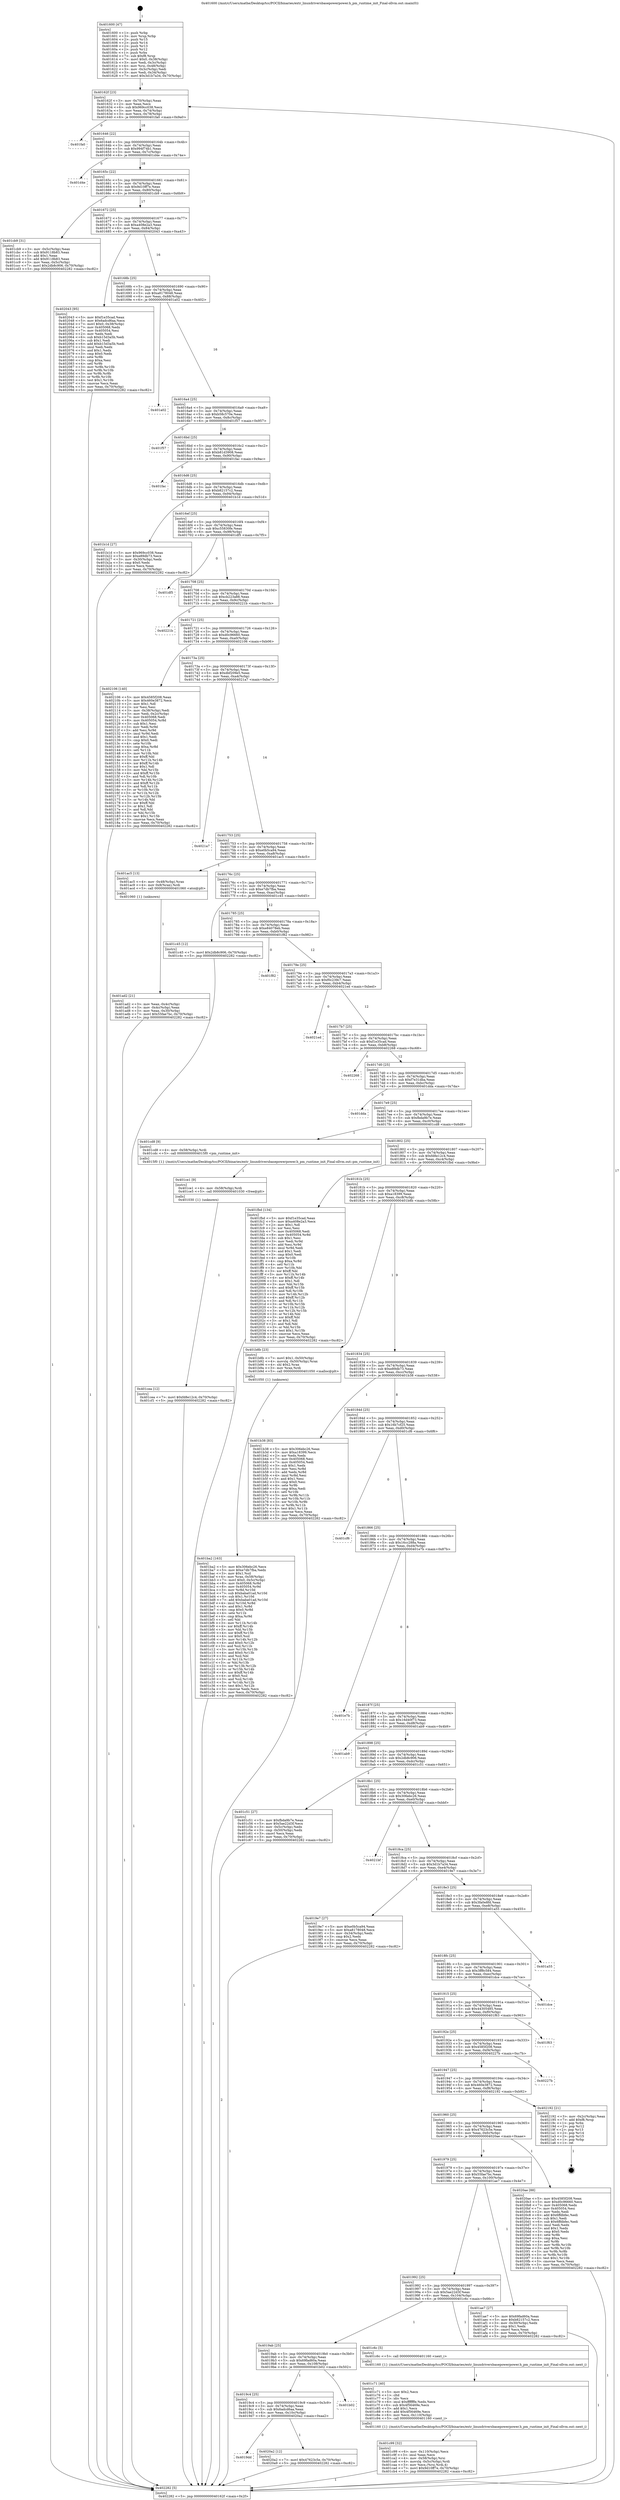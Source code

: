 digraph "0x401600" {
  label = "0x401600 (/mnt/c/Users/mathe/Desktop/tcc/POCII/binaries/extr_linuxdriversbasepowerpower.h_pm_runtime_init_Final-ollvm.out::main(0))"
  labelloc = "t"
  node[shape=record]

  Entry [label="",width=0.3,height=0.3,shape=circle,fillcolor=black,style=filled]
  "0x40162f" [label="{
     0x40162f [23]\l
     | [instrs]\l
     &nbsp;&nbsp;0x40162f \<+3\>: mov -0x70(%rbp),%eax\l
     &nbsp;&nbsp;0x401632 \<+2\>: mov %eax,%ecx\l
     &nbsp;&nbsp;0x401634 \<+6\>: sub $0x969cc038,%ecx\l
     &nbsp;&nbsp;0x40163a \<+3\>: mov %eax,-0x74(%rbp)\l
     &nbsp;&nbsp;0x40163d \<+3\>: mov %ecx,-0x78(%rbp)\l
     &nbsp;&nbsp;0x401640 \<+6\>: je 0000000000401fa0 \<main+0x9a0\>\l
  }"]
  "0x401fa0" [label="{
     0x401fa0\l
  }", style=dashed]
  "0x401646" [label="{
     0x401646 [22]\l
     | [instrs]\l
     &nbsp;&nbsp;0x401646 \<+5\>: jmp 000000000040164b \<main+0x4b\>\l
     &nbsp;&nbsp;0x40164b \<+3\>: mov -0x74(%rbp),%eax\l
     &nbsp;&nbsp;0x40164e \<+5\>: sub $0x994f74b1,%eax\l
     &nbsp;&nbsp;0x401653 \<+3\>: mov %eax,-0x7c(%rbp)\l
     &nbsp;&nbsp;0x401656 \<+6\>: je 0000000000401d4e \<main+0x74e\>\l
  }"]
  Exit [label="",width=0.3,height=0.3,shape=circle,fillcolor=black,style=filled,peripheries=2]
  "0x401d4e" [label="{
     0x401d4e\l
  }", style=dashed]
  "0x40165c" [label="{
     0x40165c [22]\l
     | [instrs]\l
     &nbsp;&nbsp;0x40165c \<+5\>: jmp 0000000000401661 \<main+0x61\>\l
     &nbsp;&nbsp;0x401661 \<+3\>: mov -0x74(%rbp),%eax\l
     &nbsp;&nbsp;0x401664 \<+5\>: sub $0x9d10ff7e,%eax\l
     &nbsp;&nbsp;0x401669 \<+3\>: mov %eax,-0x80(%rbp)\l
     &nbsp;&nbsp;0x40166c \<+6\>: je 0000000000401cb9 \<main+0x6b9\>\l
  }"]
  "0x4019dd" [label="{
     0x4019dd\l
  }", style=dashed]
  "0x401cb9" [label="{
     0x401cb9 [31]\l
     | [instrs]\l
     &nbsp;&nbsp;0x401cb9 \<+3\>: mov -0x5c(%rbp),%eax\l
     &nbsp;&nbsp;0x401cbc \<+5\>: sub $0x9118b83,%eax\l
     &nbsp;&nbsp;0x401cc1 \<+3\>: add $0x1,%eax\l
     &nbsp;&nbsp;0x401cc4 \<+5\>: add $0x9118b83,%eax\l
     &nbsp;&nbsp;0x401cc9 \<+3\>: mov %eax,-0x5c(%rbp)\l
     &nbsp;&nbsp;0x401ccc \<+7\>: movl $0x2db8c906,-0x70(%rbp)\l
     &nbsp;&nbsp;0x401cd3 \<+5\>: jmp 0000000000402282 \<main+0xc82\>\l
  }"]
  "0x401672" [label="{
     0x401672 [25]\l
     | [instrs]\l
     &nbsp;&nbsp;0x401672 \<+5\>: jmp 0000000000401677 \<main+0x77\>\l
     &nbsp;&nbsp;0x401677 \<+3\>: mov -0x74(%rbp),%eax\l
     &nbsp;&nbsp;0x40167a \<+5\>: sub $0xa408e2a3,%eax\l
     &nbsp;&nbsp;0x40167f \<+6\>: mov %eax,-0x84(%rbp)\l
     &nbsp;&nbsp;0x401685 \<+6\>: je 0000000000402043 \<main+0xa43\>\l
  }"]
  "0x4020a2" [label="{
     0x4020a2 [12]\l
     | [instrs]\l
     &nbsp;&nbsp;0x4020a2 \<+7\>: movl $0x47623c5e,-0x70(%rbp)\l
     &nbsp;&nbsp;0x4020a9 \<+5\>: jmp 0000000000402282 \<main+0xc82\>\l
  }"]
  "0x402043" [label="{
     0x402043 [95]\l
     | [instrs]\l
     &nbsp;&nbsp;0x402043 \<+5\>: mov $0xf1e35cad,%eax\l
     &nbsp;&nbsp;0x402048 \<+5\>: mov $0x6adcd6aa,%ecx\l
     &nbsp;&nbsp;0x40204d \<+7\>: movl $0x0,-0x38(%rbp)\l
     &nbsp;&nbsp;0x402054 \<+7\>: mov 0x405068,%edx\l
     &nbsp;&nbsp;0x40205b \<+7\>: mov 0x405054,%esi\l
     &nbsp;&nbsp;0x402062 \<+2\>: mov %edx,%edi\l
     &nbsp;&nbsp;0x402064 \<+6\>: sub $0xb15d3a5b,%edi\l
     &nbsp;&nbsp;0x40206a \<+3\>: sub $0x1,%edi\l
     &nbsp;&nbsp;0x40206d \<+6\>: add $0xb15d3a5b,%edi\l
     &nbsp;&nbsp;0x402073 \<+3\>: imul %edi,%edx\l
     &nbsp;&nbsp;0x402076 \<+3\>: and $0x1,%edx\l
     &nbsp;&nbsp;0x402079 \<+3\>: cmp $0x0,%edx\l
     &nbsp;&nbsp;0x40207c \<+4\>: sete %r8b\l
     &nbsp;&nbsp;0x402080 \<+3\>: cmp $0xa,%esi\l
     &nbsp;&nbsp;0x402083 \<+4\>: setl %r9b\l
     &nbsp;&nbsp;0x402087 \<+3\>: mov %r8b,%r10b\l
     &nbsp;&nbsp;0x40208a \<+3\>: and %r9b,%r10b\l
     &nbsp;&nbsp;0x40208d \<+3\>: xor %r9b,%r8b\l
     &nbsp;&nbsp;0x402090 \<+3\>: or %r8b,%r10b\l
     &nbsp;&nbsp;0x402093 \<+4\>: test $0x1,%r10b\l
     &nbsp;&nbsp;0x402097 \<+3\>: cmovne %ecx,%eax\l
     &nbsp;&nbsp;0x40209a \<+3\>: mov %eax,-0x70(%rbp)\l
     &nbsp;&nbsp;0x40209d \<+5\>: jmp 0000000000402282 \<main+0xc82\>\l
  }"]
  "0x40168b" [label="{
     0x40168b [25]\l
     | [instrs]\l
     &nbsp;&nbsp;0x40168b \<+5\>: jmp 0000000000401690 \<main+0x90\>\l
     &nbsp;&nbsp;0x401690 \<+3\>: mov -0x74(%rbp),%eax\l
     &nbsp;&nbsp;0x401693 \<+5\>: sub $0xa8178048,%eax\l
     &nbsp;&nbsp;0x401698 \<+6\>: mov %eax,-0x88(%rbp)\l
     &nbsp;&nbsp;0x40169e \<+6\>: je 0000000000401a02 \<main+0x402\>\l
  }"]
  "0x4019c4" [label="{
     0x4019c4 [25]\l
     | [instrs]\l
     &nbsp;&nbsp;0x4019c4 \<+5\>: jmp 00000000004019c9 \<main+0x3c9\>\l
     &nbsp;&nbsp;0x4019c9 \<+3\>: mov -0x74(%rbp),%eax\l
     &nbsp;&nbsp;0x4019cc \<+5\>: sub $0x6adcd6aa,%eax\l
     &nbsp;&nbsp;0x4019d1 \<+6\>: mov %eax,-0x10c(%rbp)\l
     &nbsp;&nbsp;0x4019d7 \<+6\>: je 00000000004020a2 \<main+0xaa2\>\l
  }"]
  "0x401a02" [label="{
     0x401a02\l
  }", style=dashed]
  "0x4016a4" [label="{
     0x4016a4 [25]\l
     | [instrs]\l
     &nbsp;&nbsp;0x4016a4 \<+5\>: jmp 00000000004016a9 \<main+0xa9\>\l
     &nbsp;&nbsp;0x4016a9 \<+3\>: mov -0x74(%rbp),%eax\l
     &nbsp;&nbsp;0x4016ac \<+5\>: sub $0xb58c570e,%eax\l
     &nbsp;&nbsp;0x4016b1 \<+6\>: mov %eax,-0x8c(%rbp)\l
     &nbsp;&nbsp;0x4016b7 \<+6\>: je 0000000000401f57 \<main+0x957\>\l
  }"]
  "0x401b02" [label="{
     0x401b02\l
  }", style=dashed]
  "0x401f57" [label="{
     0x401f57\l
  }", style=dashed]
  "0x4016bd" [label="{
     0x4016bd [25]\l
     | [instrs]\l
     &nbsp;&nbsp;0x4016bd \<+5\>: jmp 00000000004016c2 \<main+0xc2\>\l
     &nbsp;&nbsp;0x4016c2 \<+3\>: mov -0x74(%rbp),%eax\l
     &nbsp;&nbsp;0x4016c5 \<+5\>: sub $0xb81d3908,%eax\l
     &nbsp;&nbsp;0x4016ca \<+6\>: mov %eax,-0x90(%rbp)\l
     &nbsp;&nbsp;0x4016d0 \<+6\>: je 0000000000401fac \<main+0x9ac\>\l
  }"]
  "0x401cea" [label="{
     0x401cea [12]\l
     | [instrs]\l
     &nbsp;&nbsp;0x401cea \<+7\>: movl $0xfd8e12c4,-0x70(%rbp)\l
     &nbsp;&nbsp;0x401cf1 \<+5\>: jmp 0000000000402282 \<main+0xc82\>\l
  }"]
  "0x401fac" [label="{
     0x401fac\l
  }", style=dashed]
  "0x4016d6" [label="{
     0x4016d6 [25]\l
     | [instrs]\l
     &nbsp;&nbsp;0x4016d6 \<+5\>: jmp 00000000004016db \<main+0xdb\>\l
     &nbsp;&nbsp;0x4016db \<+3\>: mov -0x74(%rbp),%eax\l
     &nbsp;&nbsp;0x4016de \<+5\>: sub $0xb82157c2,%eax\l
     &nbsp;&nbsp;0x4016e3 \<+6\>: mov %eax,-0x94(%rbp)\l
     &nbsp;&nbsp;0x4016e9 \<+6\>: je 0000000000401b1d \<main+0x51d\>\l
  }"]
  "0x401ce1" [label="{
     0x401ce1 [9]\l
     | [instrs]\l
     &nbsp;&nbsp;0x401ce1 \<+4\>: mov -0x58(%rbp),%rdi\l
     &nbsp;&nbsp;0x401ce5 \<+5\>: call 0000000000401030 \<free@plt\>\l
     | [calls]\l
     &nbsp;&nbsp;0x401030 \{1\} (unknown)\l
  }"]
  "0x401b1d" [label="{
     0x401b1d [27]\l
     | [instrs]\l
     &nbsp;&nbsp;0x401b1d \<+5\>: mov $0x969cc038,%eax\l
     &nbsp;&nbsp;0x401b22 \<+5\>: mov $0xe89db73,%ecx\l
     &nbsp;&nbsp;0x401b27 \<+3\>: mov -0x30(%rbp),%edx\l
     &nbsp;&nbsp;0x401b2a \<+3\>: cmp $0x0,%edx\l
     &nbsp;&nbsp;0x401b2d \<+3\>: cmove %ecx,%eax\l
     &nbsp;&nbsp;0x401b30 \<+3\>: mov %eax,-0x70(%rbp)\l
     &nbsp;&nbsp;0x401b33 \<+5\>: jmp 0000000000402282 \<main+0xc82\>\l
  }"]
  "0x4016ef" [label="{
     0x4016ef [25]\l
     | [instrs]\l
     &nbsp;&nbsp;0x4016ef \<+5\>: jmp 00000000004016f4 \<main+0xf4\>\l
     &nbsp;&nbsp;0x4016f4 \<+3\>: mov -0x74(%rbp),%eax\l
     &nbsp;&nbsp;0x4016f7 \<+5\>: sub $0xc55830fe,%eax\l
     &nbsp;&nbsp;0x4016fc \<+6\>: mov %eax,-0x98(%rbp)\l
     &nbsp;&nbsp;0x401702 \<+6\>: je 0000000000401df5 \<main+0x7f5\>\l
  }"]
  "0x401c99" [label="{
     0x401c99 [32]\l
     | [instrs]\l
     &nbsp;&nbsp;0x401c99 \<+6\>: mov -0x110(%rbp),%ecx\l
     &nbsp;&nbsp;0x401c9f \<+3\>: imul %eax,%ecx\l
     &nbsp;&nbsp;0x401ca2 \<+4\>: mov -0x58(%rbp),%rsi\l
     &nbsp;&nbsp;0x401ca6 \<+4\>: movslq -0x5c(%rbp),%rdi\l
     &nbsp;&nbsp;0x401caa \<+3\>: mov %ecx,(%rsi,%rdi,4)\l
     &nbsp;&nbsp;0x401cad \<+7\>: movl $0x9d10ff7e,-0x70(%rbp)\l
     &nbsp;&nbsp;0x401cb4 \<+5\>: jmp 0000000000402282 \<main+0xc82\>\l
  }"]
  "0x401df5" [label="{
     0x401df5\l
  }", style=dashed]
  "0x401708" [label="{
     0x401708 [25]\l
     | [instrs]\l
     &nbsp;&nbsp;0x401708 \<+5\>: jmp 000000000040170d \<main+0x10d\>\l
     &nbsp;&nbsp;0x40170d \<+3\>: mov -0x74(%rbp),%eax\l
     &nbsp;&nbsp;0x401710 \<+5\>: sub $0xcb223a88,%eax\l
     &nbsp;&nbsp;0x401715 \<+6\>: mov %eax,-0x9c(%rbp)\l
     &nbsp;&nbsp;0x40171b \<+6\>: je 000000000040221b \<main+0xc1b\>\l
  }"]
  "0x401c71" [label="{
     0x401c71 [40]\l
     | [instrs]\l
     &nbsp;&nbsp;0x401c71 \<+5\>: mov $0x2,%ecx\l
     &nbsp;&nbsp;0x401c76 \<+1\>: cltd\l
     &nbsp;&nbsp;0x401c77 \<+2\>: idiv %ecx\l
     &nbsp;&nbsp;0x401c79 \<+6\>: imul $0xfffffffe,%edx,%ecx\l
     &nbsp;&nbsp;0x401c7f \<+6\>: sub $0x4f56469e,%ecx\l
     &nbsp;&nbsp;0x401c85 \<+3\>: add $0x1,%ecx\l
     &nbsp;&nbsp;0x401c88 \<+6\>: add $0x4f56469e,%ecx\l
     &nbsp;&nbsp;0x401c8e \<+6\>: mov %ecx,-0x110(%rbp)\l
     &nbsp;&nbsp;0x401c94 \<+5\>: call 0000000000401160 \<next_i\>\l
     | [calls]\l
     &nbsp;&nbsp;0x401160 \{1\} (/mnt/c/Users/mathe/Desktop/tcc/POCII/binaries/extr_linuxdriversbasepowerpower.h_pm_runtime_init_Final-ollvm.out::next_i)\l
  }"]
  "0x40221b" [label="{
     0x40221b\l
  }", style=dashed]
  "0x401721" [label="{
     0x401721 [25]\l
     | [instrs]\l
     &nbsp;&nbsp;0x401721 \<+5\>: jmp 0000000000401726 \<main+0x126\>\l
     &nbsp;&nbsp;0x401726 \<+3\>: mov -0x74(%rbp),%eax\l
     &nbsp;&nbsp;0x401729 \<+5\>: sub $0xd0c96660,%eax\l
     &nbsp;&nbsp;0x40172e \<+6\>: mov %eax,-0xa0(%rbp)\l
     &nbsp;&nbsp;0x401734 \<+6\>: je 0000000000402106 \<main+0xb06\>\l
  }"]
  "0x4019ab" [label="{
     0x4019ab [25]\l
     | [instrs]\l
     &nbsp;&nbsp;0x4019ab \<+5\>: jmp 00000000004019b0 \<main+0x3b0\>\l
     &nbsp;&nbsp;0x4019b0 \<+3\>: mov -0x74(%rbp),%eax\l
     &nbsp;&nbsp;0x4019b3 \<+5\>: sub $0x69fad60a,%eax\l
     &nbsp;&nbsp;0x4019b8 \<+6\>: mov %eax,-0x108(%rbp)\l
     &nbsp;&nbsp;0x4019be \<+6\>: je 0000000000401b02 \<main+0x502\>\l
  }"]
  "0x402106" [label="{
     0x402106 [140]\l
     | [instrs]\l
     &nbsp;&nbsp;0x402106 \<+5\>: mov $0x4585f208,%eax\l
     &nbsp;&nbsp;0x40210b \<+5\>: mov $0x460e3872,%ecx\l
     &nbsp;&nbsp;0x402110 \<+2\>: mov $0x1,%dl\l
     &nbsp;&nbsp;0x402112 \<+2\>: xor %esi,%esi\l
     &nbsp;&nbsp;0x402114 \<+3\>: mov -0x38(%rbp),%edi\l
     &nbsp;&nbsp;0x402117 \<+3\>: mov %edi,-0x2c(%rbp)\l
     &nbsp;&nbsp;0x40211a \<+7\>: mov 0x405068,%edi\l
     &nbsp;&nbsp;0x402121 \<+8\>: mov 0x405054,%r8d\l
     &nbsp;&nbsp;0x402129 \<+3\>: sub $0x1,%esi\l
     &nbsp;&nbsp;0x40212c \<+3\>: mov %edi,%r9d\l
     &nbsp;&nbsp;0x40212f \<+3\>: add %esi,%r9d\l
     &nbsp;&nbsp;0x402132 \<+4\>: imul %r9d,%edi\l
     &nbsp;&nbsp;0x402136 \<+3\>: and $0x1,%edi\l
     &nbsp;&nbsp;0x402139 \<+3\>: cmp $0x0,%edi\l
     &nbsp;&nbsp;0x40213c \<+4\>: sete %r10b\l
     &nbsp;&nbsp;0x402140 \<+4\>: cmp $0xa,%r8d\l
     &nbsp;&nbsp;0x402144 \<+4\>: setl %r11b\l
     &nbsp;&nbsp;0x402148 \<+3\>: mov %r10b,%bl\l
     &nbsp;&nbsp;0x40214b \<+3\>: xor $0xff,%bl\l
     &nbsp;&nbsp;0x40214e \<+3\>: mov %r11b,%r14b\l
     &nbsp;&nbsp;0x402151 \<+4\>: xor $0xff,%r14b\l
     &nbsp;&nbsp;0x402155 \<+3\>: xor $0x1,%dl\l
     &nbsp;&nbsp;0x402158 \<+3\>: mov %bl,%r15b\l
     &nbsp;&nbsp;0x40215b \<+4\>: and $0xff,%r15b\l
     &nbsp;&nbsp;0x40215f \<+3\>: and %dl,%r10b\l
     &nbsp;&nbsp;0x402162 \<+3\>: mov %r14b,%r12b\l
     &nbsp;&nbsp;0x402165 \<+4\>: and $0xff,%r12b\l
     &nbsp;&nbsp;0x402169 \<+3\>: and %dl,%r11b\l
     &nbsp;&nbsp;0x40216c \<+3\>: or %r10b,%r15b\l
     &nbsp;&nbsp;0x40216f \<+3\>: or %r11b,%r12b\l
     &nbsp;&nbsp;0x402172 \<+3\>: xor %r12b,%r15b\l
     &nbsp;&nbsp;0x402175 \<+3\>: or %r14b,%bl\l
     &nbsp;&nbsp;0x402178 \<+3\>: xor $0xff,%bl\l
     &nbsp;&nbsp;0x40217b \<+3\>: or $0x1,%dl\l
     &nbsp;&nbsp;0x40217e \<+2\>: and %dl,%bl\l
     &nbsp;&nbsp;0x402180 \<+3\>: or %bl,%r15b\l
     &nbsp;&nbsp;0x402183 \<+4\>: test $0x1,%r15b\l
     &nbsp;&nbsp;0x402187 \<+3\>: cmovne %ecx,%eax\l
     &nbsp;&nbsp;0x40218a \<+3\>: mov %eax,-0x70(%rbp)\l
     &nbsp;&nbsp;0x40218d \<+5\>: jmp 0000000000402282 \<main+0xc82\>\l
  }"]
  "0x40173a" [label="{
     0x40173a [25]\l
     | [instrs]\l
     &nbsp;&nbsp;0x40173a \<+5\>: jmp 000000000040173f \<main+0x13f\>\l
     &nbsp;&nbsp;0x40173f \<+3\>: mov -0x74(%rbp),%eax\l
     &nbsp;&nbsp;0x401742 \<+5\>: sub $0xdbf209e5,%eax\l
     &nbsp;&nbsp;0x401747 \<+6\>: mov %eax,-0xa4(%rbp)\l
     &nbsp;&nbsp;0x40174d \<+6\>: je 00000000004021a7 \<main+0xba7\>\l
  }"]
  "0x401c6c" [label="{
     0x401c6c [5]\l
     | [instrs]\l
     &nbsp;&nbsp;0x401c6c \<+5\>: call 0000000000401160 \<next_i\>\l
     | [calls]\l
     &nbsp;&nbsp;0x401160 \{1\} (/mnt/c/Users/mathe/Desktop/tcc/POCII/binaries/extr_linuxdriversbasepowerpower.h_pm_runtime_init_Final-ollvm.out::next_i)\l
  }"]
  "0x4021a7" [label="{
     0x4021a7\l
  }", style=dashed]
  "0x401753" [label="{
     0x401753 [25]\l
     | [instrs]\l
     &nbsp;&nbsp;0x401753 \<+5\>: jmp 0000000000401758 \<main+0x158\>\l
     &nbsp;&nbsp;0x401758 \<+3\>: mov -0x74(%rbp),%eax\l
     &nbsp;&nbsp;0x40175b \<+5\>: sub $0xe0b5ca94,%eax\l
     &nbsp;&nbsp;0x401760 \<+6\>: mov %eax,-0xa8(%rbp)\l
     &nbsp;&nbsp;0x401766 \<+6\>: je 0000000000401ac5 \<main+0x4c5\>\l
  }"]
  "0x401ba2" [label="{
     0x401ba2 [163]\l
     | [instrs]\l
     &nbsp;&nbsp;0x401ba2 \<+5\>: mov $0x306ebc26,%ecx\l
     &nbsp;&nbsp;0x401ba7 \<+5\>: mov $0xe7db7fba,%edx\l
     &nbsp;&nbsp;0x401bac \<+3\>: mov $0x1,%sil\l
     &nbsp;&nbsp;0x401baf \<+4\>: mov %rax,-0x58(%rbp)\l
     &nbsp;&nbsp;0x401bb3 \<+7\>: movl $0x0,-0x5c(%rbp)\l
     &nbsp;&nbsp;0x401bba \<+8\>: mov 0x405068,%r8d\l
     &nbsp;&nbsp;0x401bc2 \<+8\>: mov 0x405054,%r9d\l
     &nbsp;&nbsp;0x401bca \<+3\>: mov %r8d,%r10d\l
     &nbsp;&nbsp;0x401bcd \<+7\>: sub $0xbaba01ad,%r10d\l
     &nbsp;&nbsp;0x401bd4 \<+4\>: sub $0x1,%r10d\l
     &nbsp;&nbsp;0x401bd8 \<+7\>: add $0xbaba01ad,%r10d\l
     &nbsp;&nbsp;0x401bdf \<+4\>: imul %r10d,%r8d\l
     &nbsp;&nbsp;0x401be3 \<+4\>: and $0x1,%r8d\l
     &nbsp;&nbsp;0x401be7 \<+4\>: cmp $0x0,%r8d\l
     &nbsp;&nbsp;0x401beb \<+4\>: sete %r11b\l
     &nbsp;&nbsp;0x401bef \<+4\>: cmp $0xa,%r9d\l
     &nbsp;&nbsp;0x401bf3 \<+3\>: setl %bl\l
     &nbsp;&nbsp;0x401bf6 \<+3\>: mov %r11b,%r14b\l
     &nbsp;&nbsp;0x401bf9 \<+4\>: xor $0xff,%r14b\l
     &nbsp;&nbsp;0x401bfd \<+3\>: mov %bl,%r15b\l
     &nbsp;&nbsp;0x401c00 \<+4\>: xor $0xff,%r15b\l
     &nbsp;&nbsp;0x401c04 \<+4\>: xor $0x0,%sil\l
     &nbsp;&nbsp;0x401c08 \<+3\>: mov %r14b,%r12b\l
     &nbsp;&nbsp;0x401c0b \<+4\>: and $0x0,%r12b\l
     &nbsp;&nbsp;0x401c0f \<+3\>: and %sil,%r11b\l
     &nbsp;&nbsp;0x401c12 \<+3\>: mov %r15b,%r13b\l
     &nbsp;&nbsp;0x401c15 \<+4\>: and $0x0,%r13b\l
     &nbsp;&nbsp;0x401c19 \<+3\>: and %sil,%bl\l
     &nbsp;&nbsp;0x401c1c \<+3\>: or %r11b,%r12b\l
     &nbsp;&nbsp;0x401c1f \<+3\>: or %bl,%r13b\l
     &nbsp;&nbsp;0x401c22 \<+3\>: xor %r13b,%r12b\l
     &nbsp;&nbsp;0x401c25 \<+3\>: or %r15b,%r14b\l
     &nbsp;&nbsp;0x401c28 \<+4\>: xor $0xff,%r14b\l
     &nbsp;&nbsp;0x401c2c \<+4\>: or $0x0,%sil\l
     &nbsp;&nbsp;0x401c30 \<+3\>: and %sil,%r14b\l
     &nbsp;&nbsp;0x401c33 \<+3\>: or %r14b,%r12b\l
     &nbsp;&nbsp;0x401c36 \<+4\>: test $0x1,%r12b\l
     &nbsp;&nbsp;0x401c3a \<+3\>: cmovne %edx,%ecx\l
     &nbsp;&nbsp;0x401c3d \<+3\>: mov %ecx,-0x70(%rbp)\l
     &nbsp;&nbsp;0x401c40 \<+5\>: jmp 0000000000402282 \<main+0xc82\>\l
  }"]
  "0x401ac5" [label="{
     0x401ac5 [13]\l
     | [instrs]\l
     &nbsp;&nbsp;0x401ac5 \<+4\>: mov -0x48(%rbp),%rax\l
     &nbsp;&nbsp;0x401ac9 \<+4\>: mov 0x8(%rax),%rdi\l
     &nbsp;&nbsp;0x401acd \<+5\>: call 0000000000401060 \<atoi@plt\>\l
     | [calls]\l
     &nbsp;&nbsp;0x401060 \{1\} (unknown)\l
  }"]
  "0x40176c" [label="{
     0x40176c [25]\l
     | [instrs]\l
     &nbsp;&nbsp;0x40176c \<+5\>: jmp 0000000000401771 \<main+0x171\>\l
     &nbsp;&nbsp;0x401771 \<+3\>: mov -0x74(%rbp),%eax\l
     &nbsp;&nbsp;0x401774 \<+5\>: sub $0xe7db7fba,%eax\l
     &nbsp;&nbsp;0x401779 \<+6\>: mov %eax,-0xac(%rbp)\l
     &nbsp;&nbsp;0x40177f \<+6\>: je 0000000000401c45 \<main+0x645\>\l
  }"]
  "0x401992" [label="{
     0x401992 [25]\l
     | [instrs]\l
     &nbsp;&nbsp;0x401992 \<+5\>: jmp 0000000000401997 \<main+0x397\>\l
     &nbsp;&nbsp;0x401997 \<+3\>: mov -0x74(%rbp),%eax\l
     &nbsp;&nbsp;0x40199a \<+5\>: sub $0x5ae22d3f,%eax\l
     &nbsp;&nbsp;0x40199f \<+6\>: mov %eax,-0x104(%rbp)\l
     &nbsp;&nbsp;0x4019a5 \<+6\>: je 0000000000401c6c \<main+0x66c\>\l
  }"]
  "0x401c45" [label="{
     0x401c45 [12]\l
     | [instrs]\l
     &nbsp;&nbsp;0x401c45 \<+7\>: movl $0x2db8c906,-0x70(%rbp)\l
     &nbsp;&nbsp;0x401c4c \<+5\>: jmp 0000000000402282 \<main+0xc82\>\l
  }"]
  "0x401785" [label="{
     0x401785 [25]\l
     | [instrs]\l
     &nbsp;&nbsp;0x401785 \<+5\>: jmp 000000000040178a \<main+0x18a\>\l
     &nbsp;&nbsp;0x40178a \<+3\>: mov -0x74(%rbp),%eax\l
     &nbsp;&nbsp;0x40178d \<+5\>: sub $0xe84078eb,%eax\l
     &nbsp;&nbsp;0x401792 \<+6\>: mov %eax,-0xb0(%rbp)\l
     &nbsp;&nbsp;0x401798 \<+6\>: je 0000000000401f82 \<main+0x982\>\l
  }"]
  "0x401ae7" [label="{
     0x401ae7 [27]\l
     | [instrs]\l
     &nbsp;&nbsp;0x401ae7 \<+5\>: mov $0x69fad60a,%eax\l
     &nbsp;&nbsp;0x401aec \<+5\>: mov $0xb82157c2,%ecx\l
     &nbsp;&nbsp;0x401af1 \<+3\>: mov -0x30(%rbp),%edx\l
     &nbsp;&nbsp;0x401af4 \<+3\>: cmp $0x1,%edx\l
     &nbsp;&nbsp;0x401af7 \<+3\>: cmovl %ecx,%eax\l
     &nbsp;&nbsp;0x401afa \<+3\>: mov %eax,-0x70(%rbp)\l
     &nbsp;&nbsp;0x401afd \<+5\>: jmp 0000000000402282 \<main+0xc82\>\l
  }"]
  "0x401f82" [label="{
     0x401f82\l
  }", style=dashed]
  "0x40179e" [label="{
     0x40179e [25]\l
     | [instrs]\l
     &nbsp;&nbsp;0x40179e \<+5\>: jmp 00000000004017a3 \<main+0x1a3\>\l
     &nbsp;&nbsp;0x4017a3 \<+3\>: mov -0x74(%rbp),%eax\l
     &nbsp;&nbsp;0x4017a6 \<+5\>: sub $0xf0c239c7,%eax\l
     &nbsp;&nbsp;0x4017ab \<+6\>: mov %eax,-0xb4(%rbp)\l
     &nbsp;&nbsp;0x4017b1 \<+6\>: je 00000000004021ed \<main+0xbed\>\l
  }"]
  "0x401979" [label="{
     0x401979 [25]\l
     | [instrs]\l
     &nbsp;&nbsp;0x401979 \<+5\>: jmp 000000000040197e \<main+0x37e\>\l
     &nbsp;&nbsp;0x40197e \<+3\>: mov -0x74(%rbp),%eax\l
     &nbsp;&nbsp;0x401981 \<+5\>: sub $0x55fae7bc,%eax\l
     &nbsp;&nbsp;0x401986 \<+6\>: mov %eax,-0x100(%rbp)\l
     &nbsp;&nbsp;0x40198c \<+6\>: je 0000000000401ae7 \<main+0x4e7\>\l
  }"]
  "0x4021ed" [label="{
     0x4021ed\l
  }", style=dashed]
  "0x4017b7" [label="{
     0x4017b7 [25]\l
     | [instrs]\l
     &nbsp;&nbsp;0x4017b7 \<+5\>: jmp 00000000004017bc \<main+0x1bc\>\l
     &nbsp;&nbsp;0x4017bc \<+3\>: mov -0x74(%rbp),%eax\l
     &nbsp;&nbsp;0x4017bf \<+5\>: sub $0xf1e35cad,%eax\l
     &nbsp;&nbsp;0x4017c4 \<+6\>: mov %eax,-0xb8(%rbp)\l
     &nbsp;&nbsp;0x4017ca \<+6\>: je 0000000000402268 \<main+0xc68\>\l
  }"]
  "0x4020ae" [label="{
     0x4020ae [88]\l
     | [instrs]\l
     &nbsp;&nbsp;0x4020ae \<+5\>: mov $0x4585f208,%eax\l
     &nbsp;&nbsp;0x4020b3 \<+5\>: mov $0xd0c96660,%ecx\l
     &nbsp;&nbsp;0x4020b8 \<+7\>: mov 0x405068,%edx\l
     &nbsp;&nbsp;0x4020bf \<+7\>: mov 0x405054,%esi\l
     &nbsp;&nbsp;0x4020c6 \<+2\>: mov %edx,%edi\l
     &nbsp;&nbsp;0x4020c8 \<+6\>: add $0x6ffdbfec,%edi\l
     &nbsp;&nbsp;0x4020ce \<+3\>: sub $0x1,%edi\l
     &nbsp;&nbsp;0x4020d1 \<+6\>: sub $0x6ffdbfec,%edi\l
     &nbsp;&nbsp;0x4020d7 \<+3\>: imul %edi,%edx\l
     &nbsp;&nbsp;0x4020da \<+3\>: and $0x1,%edx\l
     &nbsp;&nbsp;0x4020dd \<+3\>: cmp $0x0,%edx\l
     &nbsp;&nbsp;0x4020e0 \<+4\>: sete %r8b\l
     &nbsp;&nbsp;0x4020e4 \<+3\>: cmp $0xa,%esi\l
     &nbsp;&nbsp;0x4020e7 \<+4\>: setl %r9b\l
     &nbsp;&nbsp;0x4020eb \<+3\>: mov %r8b,%r10b\l
     &nbsp;&nbsp;0x4020ee \<+3\>: and %r9b,%r10b\l
     &nbsp;&nbsp;0x4020f1 \<+3\>: xor %r9b,%r8b\l
     &nbsp;&nbsp;0x4020f4 \<+3\>: or %r8b,%r10b\l
     &nbsp;&nbsp;0x4020f7 \<+4\>: test $0x1,%r10b\l
     &nbsp;&nbsp;0x4020fb \<+3\>: cmovne %ecx,%eax\l
     &nbsp;&nbsp;0x4020fe \<+3\>: mov %eax,-0x70(%rbp)\l
     &nbsp;&nbsp;0x402101 \<+5\>: jmp 0000000000402282 \<main+0xc82\>\l
  }"]
  "0x402268" [label="{
     0x402268\l
  }", style=dashed]
  "0x4017d0" [label="{
     0x4017d0 [25]\l
     | [instrs]\l
     &nbsp;&nbsp;0x4017d0 \<+5\>: jmp 00000000004017d5 \<main+0x1d5\>\l
     &nbsp;&nbsp;0x4017d5 \<+3\>: mov -0x74(%rbp),%eax\l
     &nbsp;&nbsp;0x4017d8 \<+5\>: sub $0xf7e31dba,%eax\l
     &nbsp;&nbsp;0x4017dd \<+6\>: mov %eax,-0xbc(%rbp)\l
     &nbsp;&nbsp;0x4017e3 \<+6\>: je 0000000000401dda \<main+0x7da\>\l
  }"]
  "0x401960" [label="{
     0x401960 [25]\l
     | [instrs]\l
     &nbsp;&nbsp;0x401960 \<+5\>: jmp 0000000000401965 \<main+0x365\>\l
     &nbsp;&nbsp;0x401965 \<+3\>: mov -0x74(%rbp),%eax\l
     &nbsp;&nbsp;0x401968 \<+5\>: sub $0x47623c5e,%eax\l
     &nbsp;&nbsp;0x40196d \<+6\>: mov %eax,-0xfc(%rbp)\l
     &nbsp;&nbsp;0x401973 \<+6\>: je 00000000004020ae \<main+0xaae\>\l
  }"]
  "0x401dda" [label="{
     0x401dda\l
  }", style=dashed]
  "0x4017e9" [label="{
     0x4017e9 [25]\l
     | [instrs]\l
     &nbsp;&nbsp;0x4017e9 \<+5\>: jmp 00000000004017ee \<main+0x1ee\>\l
     &nbsp;&nbsp;0x4017ee \<+3\>: mov -0x74(%rbp),%eax\l
     &nbsp;&nbsp;0x4017f1 \<+5\>: sub $0xfbda9b7e,%eax\l
     &nbsp;&nbsp;0x4017f6 \<+6\>: mov %eax,-0xc0(%rbp)\l
     &nbsp;&nbsp;0x4017fc \<+6\>: je 0000000000401cd8 \<main+0x6d8\>\l
  }"]
  "0x402192" [label="{
     0x402192 [21]\l
     | [instrs]\l
     &nbsp;&nbsp;0x402192 \<+3\>: mov -0x2c(%rbp),%eax\l
     &nbsp;&nbsp;0x402195 \<+7\>: add $0xf8,%rsp\l
     &nbsp;&nbsp;0x40219c \<+1\>: pop %rbx\l
     &nbsp;&nbsp;0x40219d \<+2\>: pop %r12\l
     &nbsp;&nbsp;0x40219f \<+2\>: pop %r13\l
     &nbsp;&nbsp;0x4021a1 \<+2\>: pop %r14\l
     &nbsp;&nbsp;0x4021a3 \<+2\>: pop %r15\l
     &nbsp;&nbsp;0x4021a5 \<+1\>: pop %rbp\l
     &nbsp;&nbsp;0x4021a6 \<+1\>: ret\l
  }"]
  "0x401cd8" [label="{
     0x401cd8 [9]\l
     | [instrs]\l
     &nbsp;&nbsp;0x401cd8 \<+4\>: mov -0x58(%rbp),%rdi\l
     &nbsp;&nbsp;0x401cdc \<+5\>: call 00000000004015f0 \<pm_runtime_init\>\l
     | [calls]\l
     &nbsp;&nbsp;0x4015f0 \{1\} (/mnt/c/Users/mathe/Desktop/tcc/POCII/binaries/extr_linuxdriversbasepowerpower.h_pm_runtime_init_Final-ollvm.out::pm_runtime_init)\l
  }"]
  "0x401802" [label="{
     0x401802 [25]\l
     | [instrs]\l
     &nbsp;&nbsp;0x401802 \<+5\>: jmp 0000000000401807 \<main+0x207\>\l
     &nbsp;&nbsp;0x401807 \<+3\>: mov -0x74(%rbp),%eax\l
     &nbsp;&nbsp;0x40180a \<+5\>: sub $0xfd8e12c4,%eax\l
     &nbsp;&nbsp;0x40180f \<+6\>: mov %eax,-0xc4(%rbp)\l
     &nbsp;&nbsp;0x401815 \<+6\>: je 0000000000401fbd \<main+0x9bd\>\l
  }"]
  "0x401947" [label="{
     0x401947 [25]\l
     | [instrs]\l
     &nbsp;&nbsp;0x401947 \<+5\>: jmp 000000000040194c \<main+0x34c\>\l
     &nbsp;&nbsp;0x40194c \<+3\>: mov -0x74(%rbp),%eax\l
     &nbsp;&nbsp;0x40194f \<+5\>: sub $0x460e3872,%eax\l
     &nbsp;&nbsp;0x401954 \<+6\>: mov %eax,-0xf8(%rbp)\l
     &nbsp;&nbsp;0x40195a \<+6\>: je 0000000000402192 \<main+0xb92\>\l
  }"]
  "0x401fbd" [label="{
     0x401fbd [134]\l
     | [instrs]\l
     &nbsp;&nbsp;0x401fbd \<+5\>: mov $0xf1e35cad,%eax\l
     &nbsp;&nbsp;0x401fc2 \<+5\>: mov $0xa408e2a3,%ecx\l
     &nbsp;&nbsp;0x401fc7 \<+2\>: mov $0x1,%dl\l
     &nbsp;&nbsp;0x401fc9 \<+2\>: xor %esi,%esi\l
     &nbsp;&nbsp;0x401fcb \<+7\>: mov 0x405068,%edi\l
     &nbsp;&nbsp;0x401fd2 \<+8\>: mov 0x405054,%r8d\l
     &nbsp;&nbsp;0x401fda \<+3\>: sub $0x1,%esi\l
     &nbsp;&nbsp;0x401fdd \<+3\>: mov %edi,%r9d\l
     &nbsp;&nbsp;0x401fe0 \<+3\>: add %esi,%r9d\l
     &nbsp;&nbsp;0x401fe3 \<+4\>: imul %r9d,%edi\l
     &nbsp;&nbsp;0x401fe7 \<+3\>: and $0x1,%edi\l
     &nbsp;&nbsp;0x401fea \<+3\>: cmp $0x0,%edi\l
     &nbsp;&nbsp;0x401fed \<+4\>: sete %r10b\l
     &nbsp;&nbsp;0x401ff1 \<+4\>: cmp $0xa,%r8d\l
     &nbsp;&nbsp;0x401ff5 \<+4\>: setl %r11b\l
     &nbsp;&nbsp;0x401ff9 \<+3\>: mov %r10b,%bl\l
     &nbsp;&nbsp;0x401ffc \<+3\>: xor $0xff,%bl\l
     &nbsp;&nbsp;0x401fff \<+3\>: mov %r11b,%r14b\l
     &nbsp;&nbsp;0x402002 \<+4\>: xor $0xff,%r14b\l
     &nbsp;&nbsp;0x402006 \<+3\>: xor $0x1,%dl\l
     &nbsp;&nbsp;0x402009 \<+3\>: mov %bl,%r15b\l
     &nbsp;&nbsp;0x40200c \<+4\>: and $0xff,%r15b\l
     &nbsp;&nbsp;0x402010 \<+3\>: and %dl,%r10b\l
     &nbsp;&nbsp;0x402013 \<+3\>: mov %r14b,%r12b\l
     &nbsp;&nbsp;0x402016 \<+4\>: and $0xff,%r12b\l
     &nbsp;&nbsp;0x40201a \<+3\>: and %dl,%r11b\l
     &nbsp;&nbsp;0x40201d \<+3\>: or %r10b,%r15b\l
     &nbsp;&nbsp;0x402020 \<+3\>: or %r11b,%r12b\l
     &nbsp;&nbsp;0x402023 \<+3\>: xor %r12b,%r15b\l
     &nbsp;&nbsp;0x402026 \<+3\>: or %r14b,%bl\l
     &nbsp;&nbsp;0x402029 \<+3\>: xor $0xff,%bl\l
     &nbsp;&nbsp;0x40202c \<+3\>: or $0x1,%dl\l
     &nbsp;&nbsp;0x40202f \<+2\>: and %dl,%bl\l
     &nbsp;&nbsp;0x402031 \<+3\>: or %bl,%r15b\l
     &nbsp;&nbsp;0x402034 \<+4\>: test $0x1,%r15b\l
     &nbsp;&nbsp;0x402038 \<+3\>: cmovne %ecx,%eax\l
     &nbsp;&nbsp;0x40203b \<+3\>: mov %eax,-0x70(%rbp)\l
     &nbsp;&nbsp;0x40203e \<+5\>: jmp 0000000000402282 \<main+0xc82\>\l
  }"]
  "0x40181b" [label="{
     0x40181b [25]\l
     | [instrs]\l
     &nbsp;&nbsp;0x40181b \<+5\>: jmp 0000000000401820 \<main+0x220\>\l
     &nbsp;&nbsp;0x401820 \<+3\>: mov -0x74(%rbp),%eax\l
     &nbsp;&nbsp;0x401823 \<+5\>: sub $0xa18399,%eax\l
     &nbsp;&nbsp;0x401828 \<+6\>: mov %eax,-0xc8(%rbp)\l
     &nbsp;&nbsp;0x40182e \<+6\>: je 0000000000401b8b \<main+0x58b\>\l
  }"]
  "0x40227b" [label="{
     0x40227b\l
  }", style=dashed]
  "0x401b8b" [label="{
     0x401b8b [23]\l
     | [instrs]\l
     &nbsp;&nbsp;0x401b8b \<+7\>: movl $0x1,-0x50(%rbp)\l
     &nbsp;&nbsp;0x401b92 \<+4\>: movslq -0x50(%rbp),%rax\l
     &nbsp;&nbsp;0x401b96 \<+4\>: shl $0x2,%rax\l
     &nbsp;&nbsp;0x401b9a \<+3\>: mov %rax,%rdi\l
     &nbsp;&nbsp;0x401b9d \<+5\>: call 0000000000401050 \<malloc@plt\>\l
     | [calls]\l
     &nbsp;&nbsp;0x401050 \{1\} (unknown)\l
  }"]
  "0x401834" [label="{
     0x401834 [25]\l
     | [instrs]\l
     &nbsp;&nbsp;0x401834 \<+5\>: jmp 0000000000401839 \<main+0x239\>\l
     &nbsp;&nbsp;0x401839 \<+3\>: mov -0x74(%rbp),%eax\l
     &nbsp;&nbsp;0x40183c \<+5\>: sub $0xe89db73,%eax\l
     &nbsp;&nbsp;0x401841 \<+6\>: mov %eax,-0xcc(%rbp)\l
     &nbsp;&nbsp;0x401847 \<+6\>: je 0000000000401b38 \<main+0x538\>\l
  }"]
  "0x40192e" [label="{
     0x40192e [25]\l
     | [instrs]\l
     &nbsp;&nbsp;0x40192e \<+5\>: jmp 0000000000401933 \<main+0x333\>\l
     &nbsp;&nbsp;0x401933 \<+3\>: mov -0x74(%rbp),%eax\l
     &nbsp;&nbsp;0x401936 \<+5\>: sub $0x4585f208,%eax\l
     &nbsp;&nbsp;0x40193b \<+6\>: mov %eax,-0xf4(%rbp)\l
     &nbsp;&nbsp;0x401941 \<+6\>: je 000000000040227b \<main+0xc7b\>\l
  }"]
  "0x401b38" [label="{
     0x401b38 [83]\l
     | [instrs]\l
     &nbsp;&nbsp;0x401b38 \<+5\>: mov $0x306ebc26,%eax\l
     &nbsp;&nbsp;0x401b3d \<+5\>: mov $0xa18399,%ecx\l
     &nbsp;&nbsp;0x401b42 \<+2\>: xor %edx,%edx\l
     &nbsp;&nbsp;0x401b44 \<+7\>: mov 0x405068,%esi\l
     &nbsp;&nbsp;0x401b4b \<+7\>: mov 0x405054,%edi\l
     &nbsp;&nbsp;0x401b52 \<+3\>: sub $0x1,%edx\l
     &nbsp;&nbsp;0x401b55 \<+3\>: mov %esi,%r8d\l
     &nbsp;&nbsp;0x401b58 \<+3\>: add %edx,%r8d\l
     &nbsp;&nbsp;0x401b5b \<+4\>: imul %r8d,%esi\l
     &nbsp;&nbsp;0x401b5f \<+3\>: and $0x1,%esi\l
     &nbsp;&nbsp;0x401b62 \<+3\>: cmp $0x0,%esi\l
     &nbsp;&nbsp;0x401b65 \<+4\>: sete %r9b\l
     &nbsp;&nbsp;0x401b69 \<+3\>: cmp $0xa,%edi\l
     &nbsp;&nbsp;0x401b6c \<+4\>: setl %r10b\l
     &nbsp;&nbsp;0x401b70 \<+3\>: mov %r9b,%r11b\l
     &nbsp;&nbsp;0x401b73 \<+3\>: and %r10b,%r11b\l
     &nbsp;&nbsp;0x401b76 \<+3\>: xor %r10b,%r9b\l
     &nbsp;&nbsp;0x401b79 \<+3\>: or %r9b,%r11b\l
     &nbsp;&nbsp;0x401b7c \<+4\>: test $0x1,%r11b\l
     &nbsp;&nbsp;0x401b80 \<+3\>: cmovne %ecx,%eax\l
     &nbsp;&nbsp;0x401b83 \<+3\>: mov %eax,-0x70(%rbp)\l
     &nbsp;&nbsp;0x401b86 \<+5\>: jmp 0000000000402282 \<main+0xc82\>\l
  }"]
  "0x40184d" [label="{
     0x40184d [25]\l
     | [instrs]\l
     &nbsp;&nbsp;0x40184d \<+5\>: jmp 0000000000401852 \<main+0x252\>\l
     &nbsp;&nbsp;0x401852 \<+3\>: mov -0x74(%rbp),%eax\l
     &nbsp;&nbsp;0x401855 \<+5\>: sub $0x16b7cf25,%eax\l
     &nbsp;&nbsp;0x40185a \<+6\>: mov %eax,-0xd0(%rbp)\l
     &nbsp;&nbsp;0x401860 \<+6\>: je 0000000000401cf6 \<main+0x6f6\>\l
  }"]
  "0x401f63" [label="{
     0x401f63\l
  }", style=dashed]
  "0x401cf6" [label="{
     0x401cf6\l
  }", style=dashed]
  "0x401866" [label="{
     0x401866 [25]\l
     | [instrs]\l
     &nbsp;&nbsp;0x401866 \<+5\>: jmp 000000000040186b \<main+0x26b\>\l
     &nbsp;&nbsp;0x40186b \<+3\>: mov -0x74(%rbp),%eax\l
     &nbsp;&nbsp;0x40186e \<+5\>: sub $0x16cc288a,%eax\l
     &nbsp;&nbsp;0x401873 \<+6\>: mov %eax,-0xd4(%rbp)\l
     &nbsp;&nbsp;0x401879 \<+6\>: je 0000000000401e7b \<main+0x87b\>\l
  }"]
  "0x401915" [label="{
     0x401915 [25]\l
     | [instrs]\l
     &nbsp;&nbsp;0x401915 \<+5\>: jmp 000000000040191a \<main+0x31a\>\l
     &nbsp;&nbsp;0x40191a \<+3\>: mov -0x74(%rbp),%eax\l
     &nbsp;&nbsp;0x40191d \<+5\>: sub $0x44305485,%eax\l
     &nbsp;&nbsp;0x401922 \<+6\>: mov %eax,-0xf0(%rbp)\l
     &nbsp;&nbsp;0x401928 \<+6\>: je 0000000000401f63 \<main+0x963\>\l
  }"]
  "0x401e7b" [label="{
     0x401e7b\l
  }", style=dashed]
  "0x40187f" [label="{
     0x40187f [25]\l
     | [instrs]\l
     &nbsp;&nbsp;0x40187f \<+5\>: jmp 0000000000401884 \<main+0x284\>\l
     &nbsp;&nbsp;0x401884 \<+3\>: mov -0x74(%rbp),%eax\l
     &nbsp;&nbsp;0x401887 \<+5\>: sub $0x16d40f73,%eax\l
     &nbsp;&nbsp;0x40188c \<+6\>: mov %eax,-0xd8(%rbp)\l
     &nbsp;&nbsp;0x401892 \<+6\>: je 0000000000401ab9 \<main+0x4b9\>\l
  }"]
  "0x401dce" [label="{
     0x401dce\l
  }", style=dashed]
  "0x401ab9" [label="{
     0x401ab9\l
  }", style=dashed]
  "0x401898" [label="{
     0x401898 [25]\l
     | [instrs]\l
     &nbsp;&nbsp;0x401898 \<+5\>: jmp 000000000040189d \<main+0x29d\>\l
     &nbsp;&nbsp;0x40189d \<+3\>: mov -0x74(%rbp),%eax\l
     &nbsp;&nbsp;0x4018a0 \<+5\>: sub $0x2db8c906,%eax\l
     &nbsp;&nbsp;0x4018a5 \<+6\>: mov %eax,-0xdc(%rbp)\l
     &nbsp;&nbsp;0x4018ab \<+6\>: je 0000000000401c51 \<main+0x651\>\l
  }"]
  "0x4018fc" [label="{
     0x4018fc [25]\l
     | [instrs]\l
     &nbsp;&nbsp;0x4018fc \<+5\>: jmp 0000000000401901 \<main+0x301\>\l
     &nbsp;&nbsp;0x401901 \<+3\>: mov -0x74(%rbp),%eax\l
     &nbsp;&nbsp;0x401904 \<+5\>: sub $0x3ff8c584,%eax\l
     &nbsp;&nbsp;0x401909 \<+6\>: mov %eax,-0xec(%rbp)\l
     &nbsp;&nbsp;0x40190f \<+6\>: je 0000000000401dce \<main+0x7ce\>\l
  }"]
  "0x401c51" [label="{
     0x401c51 [27]\l
     | [instrs]\l
     &nbsp;&nbsp;0x401c51 \<+5\>: mov $0xfbda9b7e,%eax\l
     &nbsp;&nbsp;0x401c56 \<+5\>: mov $0x5ae22d3f,%ecx\l
     &nbsp;&nbsp;0x401c5b \<+3\>: mov -0x5c(%rbp),%edx\l
     &nbsp;&nbsp;0x401c5e \<+3\>: cmp -0x50(%rbp),%edx\l
     &nbsp;&nbsp;0x401c61 \<+3\>: cmovl %ecx,%eax\l
     &nbsp;&nbsp;0x401c64 \<+3\>: mov %eax,-0x70(%rbp)\l
     &nbsp;&nbsp;0x401c67 \<+5\>: jmp 0000000000402282 \<main+0xc82\>\l
  }"]
  "0x4018b1" [label="{
     0x4018b1 [25]\l
     | [instrs]\l
     &nbsp;&nbsp;0x4018b1 \<+5\>: jmp 00000000004018b6 \<main+0x2b6\>\l
     &nbsp;&nbsp;0x4018b6 \<+3\>: mov -0x74(%rbp),%eax\l
     &nbsp;&nbsp;0x4018b9 \<+5\>: sub $0x306ebc26,%eax\l
     &nbsp;&nbsp;0x4018be \<+6\>: mov %eax,-0xe0(%rbp)\l
     &nbsp;&nbsp;0x4018c4 \<+6\>: je 00000000004021bf \<main+0xbbf\>\l
  }"]
  "0x401a55" [label="{
     0x401a55\l
  }", style=dashed]
  "0x4021bf" [label="{
     0x4021bf\l
  }", style=dashed]
  "0x4018ca" [label="{
     0x4018ca [25]\l
     | [instrs]\l
     &nbsp;&nbsp;0x4018ca \<+5\>: jmp 00000000004018cf \<main+0x2cf\>\l
     &nbsp;&nbsp;0x4018cf \<+3\>: mov -0x74(%rbp),%eax\l
     &nbsp;&nbsp;0x4018d2 \<+5\>: sub $0x3d1b7a34,%eax\l
     &nbsp;&nbsp;0x4018d7 \<+6\>: mov %eax,-0xe4(%rbp)\l
     &nbsp;&nbsp;0x4018dd \<+6\>: je 00000000004019e7 \<main+0x3e7\>\l
  }"]
  "0x401ad2" [label="{
     0x401ad2 [21]\l
     | [instrs]\l
     &nbsp;&nbsp;0x401ad2 \<+3\>: mov %eax,-0x4c(%rbp)\l
     &nbsp;&nbsp;0x401ad5 \<+3\>: mov -0x4c(%rbp),%eax\l
     &nbsp;&nbsp;0x401ad8 \<+3\>: mov %eax,-0x30(%rbp)\l
     &nbsp;&nbsp;0x401adb \<+7\>: movl $0x55fae7bc,-0x70(%rbp)\l
     &nbsp;&nbsp;0x401ae2 \<+5\>: jmp 0000000000402282 \<main+0xc82\>\l
  }"]
  "0x4019e7" [label="{
     0x4019e7 [27]\l
     | [instrs]\l
     &nbsp;&nbsp;0x4019e7 \<+5\>: mov $0xe0b5ca94,%eax\l
     &nbsp;&nbsp;0x4019ec \<+5\>: mov $0xa8178048,%ecx\l
     &nbsp;&nbsp;0x4019f1 \<+3\>: mov -0x34(%rbp),%edx\l
     &nbsp;&nbsp;0x4019f4 \<+3\>: cmp $0x2,%edx\l
     &nbsp;&nbsp;0x4019f7 \<+3\>: cmovne %ecx,%eax\l
     &nbsp;&nbsp;0x4019fa \<+3\>: mov %eax,-0x70(%rbp)\l
     &nbsp;&nbsp;0x4019fd \<+5\>: jmp 0000000000402282 \<main+0xc82\>\l
  }"]
  "0x4018e3" [label="{
     0x4018e3 [25]\l
     | [instrs]\l
     &nbsp;&nbsp;0x4018e3 \<+5\>: jmp 00000000004018e8 \<main+0x2e8\>\l
     &nbsp;&nbsp;0x4018e8 \<+3\>: mov -0x74(%rbp),%eax\l
     &nbsp;&nbsp;0x4018eb \<+5\>: sub $0x3fa0e8fd,%eax\l
     &nbsp;&nbsp;0x4018f0 \<+6\>: mov %eax,-0xe8(%rbp)\l
     &nbsp;&nbsp;0x4018f6 \<+6\>: je 0000000000401a55 \<main+0x455\>\l
  }"]
  "0x402282" [label="{
     0x402282 [5]\l
     | [instrs]\l
     &nbsp;&nbsp;0x402282 \<+5\>: jmp 000000000040162f \<main+0x2f\>\l
  }"]
  "0x401600" [label="{
     0x401600 [47]\l
     | [instrs]\l
     &nbsp;&nbsp;0x401600 \<+1\>: push %rbp\l
     &nbsp;&nbsp;0x401601 \<+3\>: mov %rsp,%rbp\l
     &nbsp;&nbsp;0x401604 \<+2\>: push %r15\l
     &nbsp;&nbsp;0x401606 \<+2\>: push %r14\l
     &nbsp;&nbsp;0x401608 \<+2\>: push %r13\l
     &nbsp;&nbsp;0x40160a \<+2\>: push %r12\l
     &nbsp;&nbsp;0x40160c \<+1\>: push %rbx\l
     &nbsp;&nbsp;0x40160d \<+7\>: sub $0xf8,%rsp\l
     &nbsp;&nbsp;0x401614 \<+7\>: movl $0x0,-0x38(%rbp)\l
     &nbsp;&nbsp;0x40161b \<+3\>: mov %edi,-0x3c(%rbp)\l
     &nbsp;&nbsp;0x40161e \<+4\>: mov %rsi,-0x48(%rbp)\l
     &nbsp;&nbsp;0x401622 \<+3\>: mov -0x3c(%rbp),%edi\l
     &nbsp;&nbsp;0x401625 \<+3\>: mov %edi,-0x34(%rbp)\l
     &nbsp;&nbsp;0x401628 \<+7\>: movl $0x3d1b7a34,-0x70(%rbp)\l
  }"]
  Entry -> "0x401600" [label=" 1"]
  "0x40162f" -> "0x401fa0" [label=" 0"]
  "0x40162f" -> "0x401646" [label=" 18"]
  "0x402192" -> Exit [label=" 1"]
  "0x401646" -> "0x401d4e" [label=" 0"]
  "0x401646" -> "0x40165c" [label=" 18"]
  "0x402106" -> "0x402282" [label=" 1"]
  "0x40165c" -> "0x401cb9" [label=" 1"]
  "0x40165c" -> "0x401672" [label=" 17"]
  "0x4020ae" -> "0x402282" [label=" 1"]
  "0x401672" -> "0x402043" [label=" 1"]
  "0x401672" -> "0x40168b" [label=" 16"]
  "0x4020a2" -> "0x402282" [label=" 1"]
  "0x40168b" -> "0x401a02" [label=" 0"]
  "0x40168b" -> "0x4016a4" [label=" 16"]
  "0x4019c4" -> "0x4020a2" [label=" 1"]
  "0x4016a4" -> "0x401f57" [label=" 0"]
  "0x4016a4" -> "0x4016bd" [label=" 16"]
  "0x4019c4" -> "0x4019dd" [label=" 0"]
  "0x4016bd" -> "0x401fac" [label=" 0"]
  "0x4016bd" -> "0x4016d6" [label=" 16"]
  "0x4019ab" -> "0x401b02" [label=" 0"]
  "0x4016d6" -> "0x401b1d" [label=" 1"]
  "0x4016d6" -> "0x4016ef" [label=" 15"]
  "0x4019ab" -> "0x4019c4" [label=" 1"]
  "0x4016ef" -> "0x401df5" [label=" 0"]
  "0x4016ef" -> "0x401708" [label=" 15"]
  "0x402043" -> "0x402282" [label=" 1"]
  "0x401708" -> "0x40221b" [label=" 0"]
  "0x401708" -> "0x401721" [label=" 15"]
  "0x401fbd" -> "0x402282" [label=" 1"]
  "0x401721" -> "0x402106" [label=" 1"]
  "0x401721" -> "0x40173a" [label=" 14"]
  "0x401cea" -> "0x402282" [label=" 1"]
  "0x40173a" -> "0x4021a7" [label=" 0"]
  "0x40173a" -> "0x401753" [label=" 14"]
  "0x401ce1" -> "0x401cea" [label=" 1"]
  "0x401753" -> "0x401ac5" [label=" 1"]
  "0x401753" -> "0x40176c" [label=" 13"]
  "0x401cb9" -> "0x402282" [label=" 1"]
  "0x40176c" -> "0x401c45" [label=" 1"]
  "0x40176c" -> "0x401785" [label=" 12"]
  "0x401c99" -> "0x402282" [label=" 1"]
  "0x401785" -> "0x401f82" [label=" 0"]
  "0x401785" -> "0x40179e" [label=" 12"]
  "0x401c71" -> "0x401c99" [label=" 1"]
  "0x40179e" -> "0x4021ed" [label=" 0"]
  "0x40179e" -> "0x4017b7" [label=" 12"]
  "0x401992" -> "0x4019ab" [label=" 1"]
  "0x4017b7" -> "0x402268" [label=" 0"]
  "0x4017b7" -> "0x4017d0" [label=" 12"]
  "0x401992" -> "0x401c6c" [label=" 1"]
  "0x4017d0" -> "0x401dda" [label=" 0"]
  "0x4017d0" -> "0x4017e9" [label=" 12"]
  "0x401c51" -> "0x402282" [label=" 2"]
  "0x4017e9" -> "0x401cd8" [label=" 1"]
  "0x4017e9" -> "0x401802" [label=" 11"]
  "0x401c45" -> "0x402282" [label=" 1"]
  "0x401802" -> "0x401fbd" [label=" 1"]
  "0x401802" -> "0x40181b" [label=" 10"]
  "0x401b8b" -> "0x401ba2" [label=" 1"]
  "0x40181b" -> "0x401b8b" [label=" 1"]
  "0x40181b" -> "0x401834" [label=" 9"]
  "0x401b38" -> "0x402282" [label=" 1"]
  "0x401834" -> "0x401b38" [label=" 1"]
  "0x401834" -> "0x40184d" [label=" 8"]
  "0x401ae7" -> "0x402282" [label=" 1"]
  "0x40184d" -> "0x401cf6" [label=" 0"]
  "0x40184d" -> "0x401866" [label=" 8"]
  "0x401979" -> "0x401992" [label=" 2"]
  "0x401866" -> "0x401e7b" [label=" 0"]
  "0x401866" -> "0x40187f" [label=" 8"]
  "0x401c6c" -> "0x401c71" [label=" 1"]
  "0x40187f" -> "0x401ab9" [label=" 0"]
  "0x40187f" -> "0x401898" [label=" 8"]
  "0x401960" -> "0x401979" [label=" 3"]
  "0x401898" -> "0x401c51" [label=" 2"]
  "0x401898" -> "0x4018b1" [label=" 6"]
  "0x401cd8" -> "0x401ce1" [label=" 1"]
  "0x4018b1" -> "0x4021bf" [label=" 0"]
  "0x4018b1" -> "0x4018ca" [label=" 6"]
  "0x401947" -> "0x401960" [label=" 4"]
  "0x4018ca" -> "0x4019e7" [label=" 1"]
  "0x4018ca" -> "0x4018e3" [label=" 5"]
  "0x4019e7" -> "0x402282" [label=" 1"]
  "0x401600" -> "0x40162f" [label=" 1"]
  "0x402282" -> "0x40162f" [label=" 17"]
  "0x401ac5" -> "0x401ad2" [label=" 1"]
  "0x401ad2" -> "0x402282" [label=" 1"]
  "0x401947" -> "0x402192" [label=" 1"]
  "0x4018e3" -> "0x401a55" [label=" 0"]
  "0x4018e3" -> "0x4018fc" [label=" 5"]
  "0x401960" -> "0x4020ae" [label=" 1"]
  "0x4018fc" -> "0x401dce" [label=" 0"]
  "0x4018fc" -> "0x401915" [label=" 5"]
  "0x401979" -> "0x401ae7" [label=" 1"]
  "0x401915" -> "0x401f63" [label=" 0"]
  "0x401915" -> "0x40192e" [label=" 5"]
  "0x401b1d" -> "0x402282" [label=" 1"]
  "0x40192e" -> "0x40227b" [label=" 0"]
  "0x40192e" -> "0x401947" [label=" 5"]
  "0x401ba2" -> "0x402282" [label=" 1"]
}
